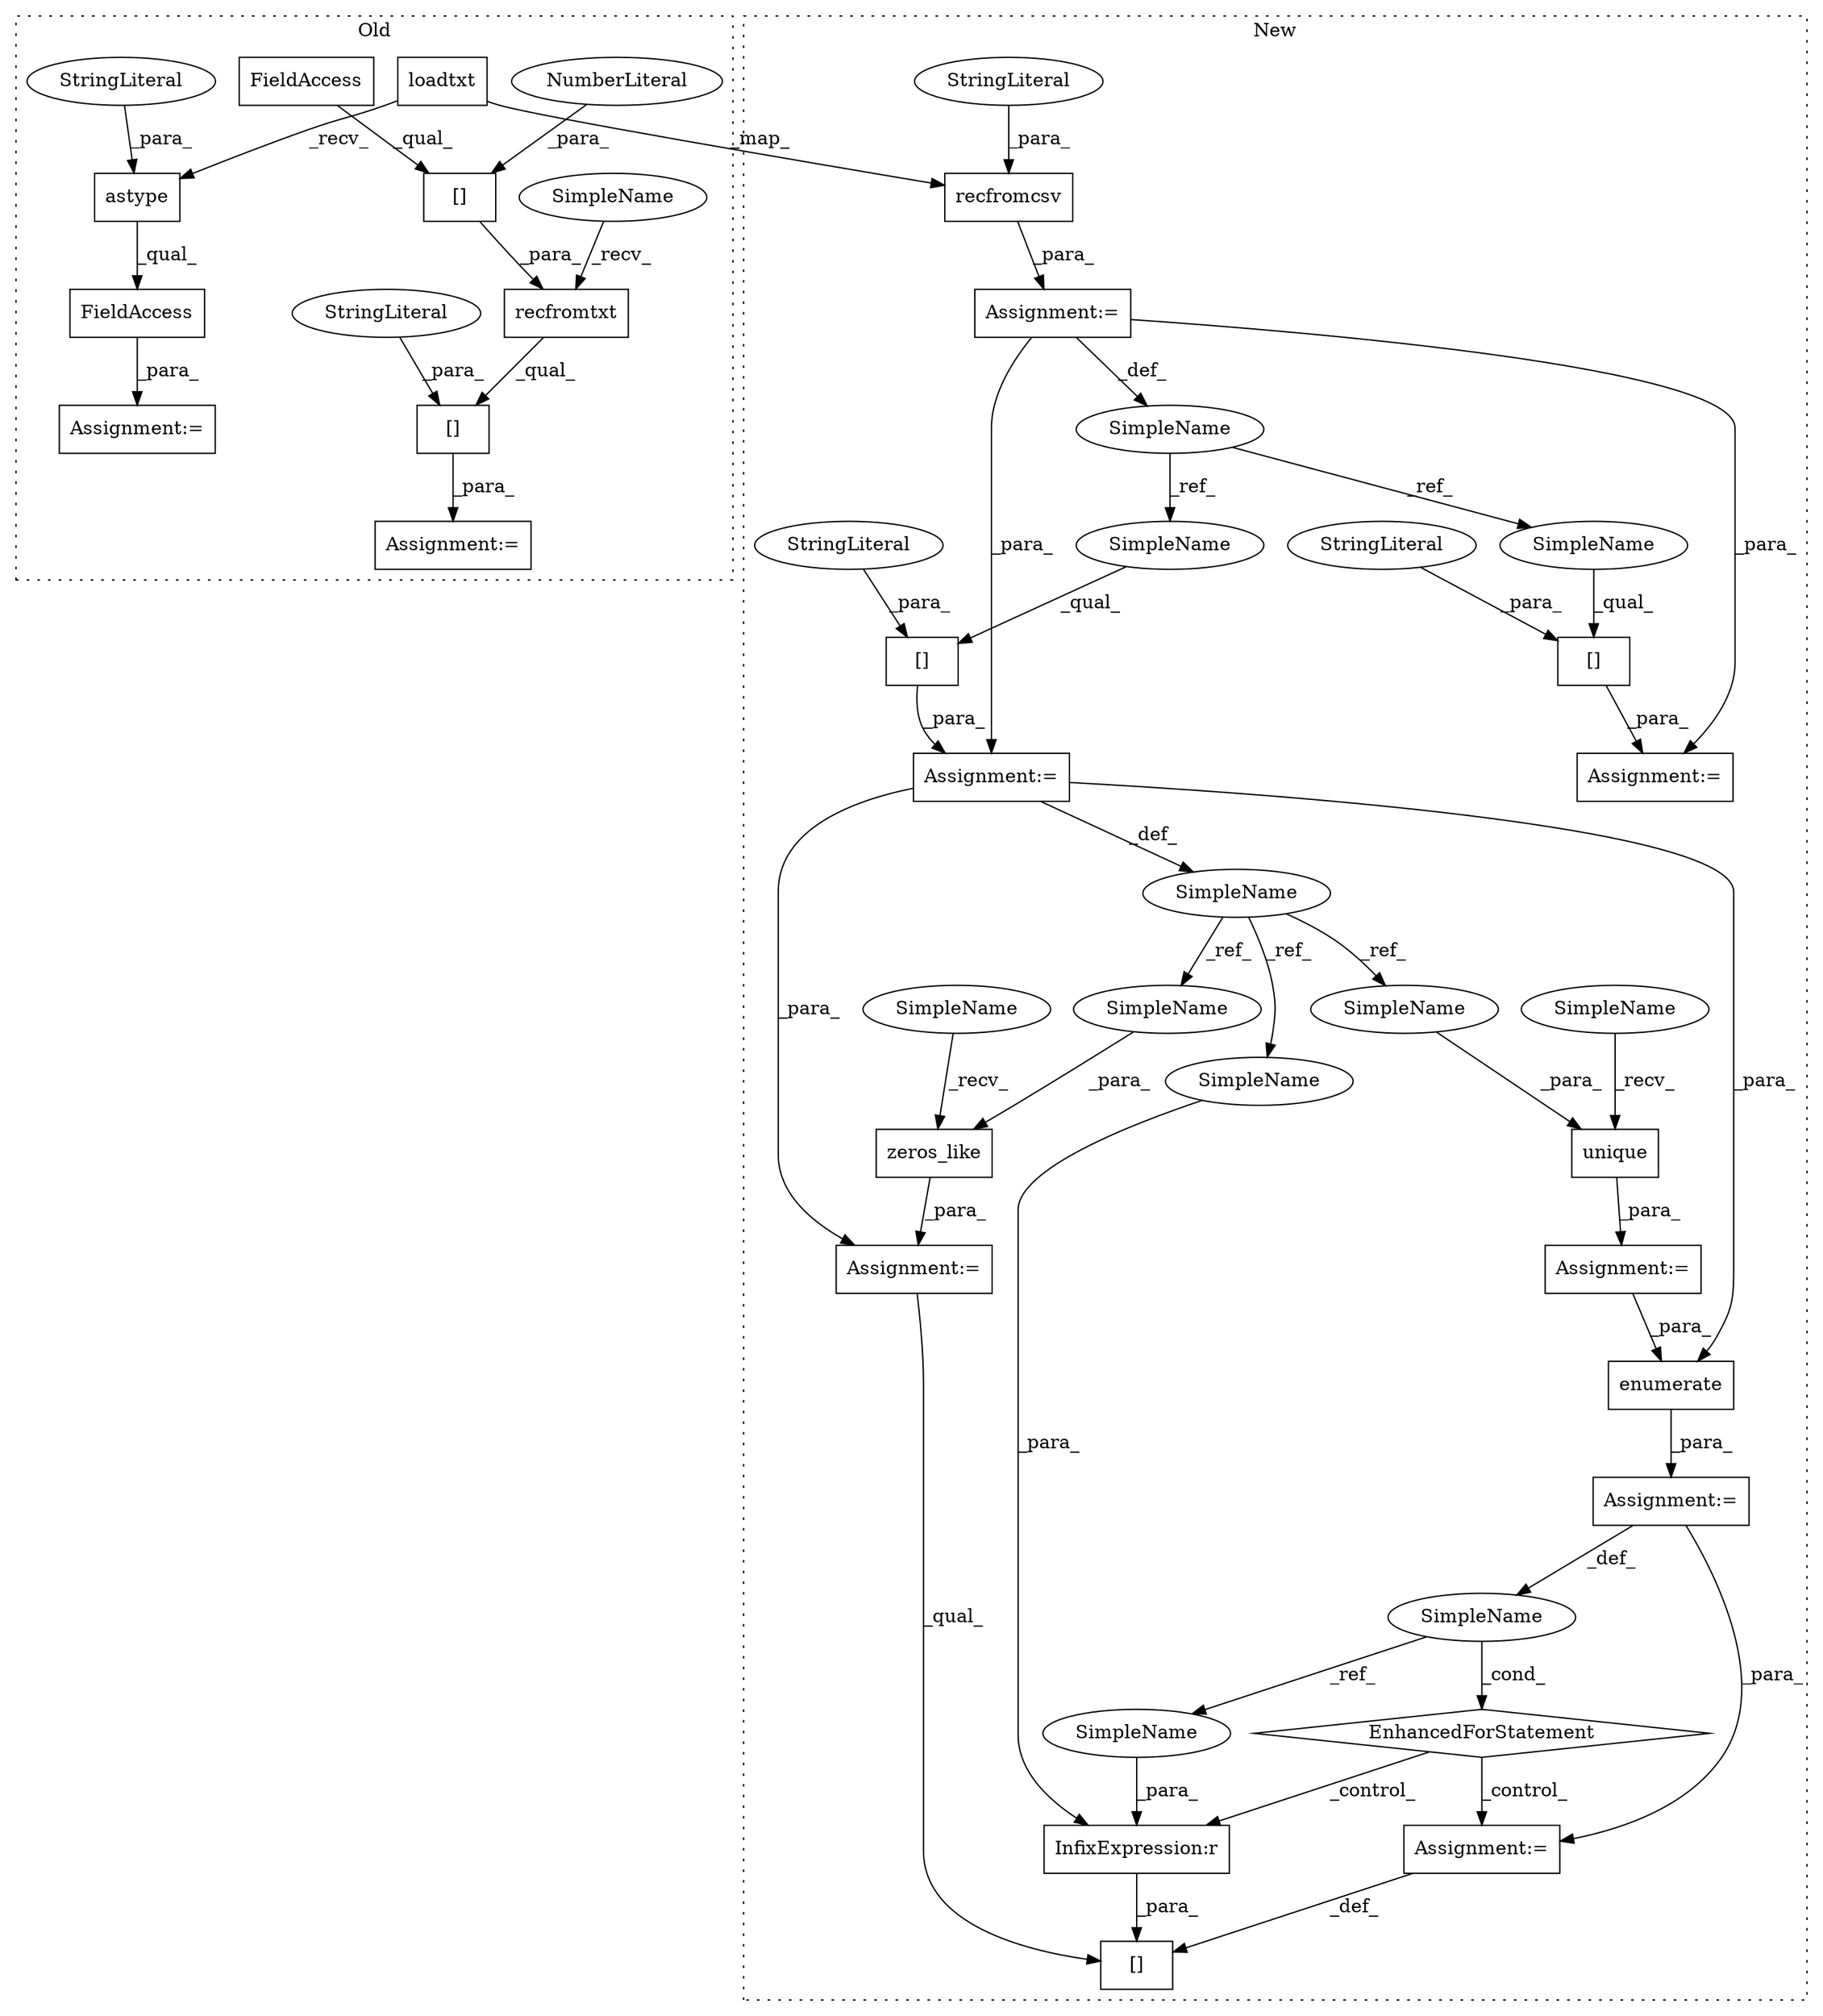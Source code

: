 digraph G {
subgraph cluster0 {
1 [label="[]" a="2" s="1214,1247" l="32,1" shape="box"];
4 [label="NumberLiteral" a="34" s="1246" l="1" shape="ellipse"];
5 [label="FieldAccess" a="22" s="1214" l="31" shape="box"];
19 [label="recfromtxt" a="32" s="1203,1248" l="11,1" shape="box"];
20 [label="[]" a="2" s="1197,1254" l="53,1" shape="box"];
21 [label="loadtxt" a="32" s="1124,1163" l="8,1" shape="box"];
23 [label="FieldAccess" a="22" s="1118" l="62" shape="box"];
24 [label="StringLiteral" a="45" s="1250" l="4" shape="ellipse"];
27 [label="Assignment:=" a="7" s="1196" l="1" shape="box"];
31 [label="astype" a="32" s="1165,1177" l="7,1" shape="box"];
32 [label="Assignment:=" a="7" s="1116" l="2" shape="box"];
34 [label="StringLiteral" a="45" s="1172" l="5" shape="ellipse"];
35 [label="SimpleName" a="42" s="1197" l="5" shape="ellipse"];
label = "Old";
style="dotted";
}
subgraph cluster1 {
2 [label="zeros_like" a="32" s="1267,1288" l="11,1" shape="box"];
3 [label="Assignment:=" a="7" s="1260" l="1" shape="box"];
6 [label="[]" a="2" s="1404,1430" l="2,1" shape="box"];
7 [label="Assignment:=" a="7" s="1431" l="1" shape="box"];
8 [label="EnhancedForStatement" a="70" s="1295,1394" l="63,2" shape="diamond"];
9 [label="Assignment:=" a="7" s="1228" l="1" shape="box"];
10 [label="Assignment:=" a="7" s="1125" l="1" shape="box"];
11 [label="[]" a="2" s="1453,1468" l="7,1" shape="box"];
12 [label="unique" a="32" s="1235,1252" l="7,1" shape="box"];
13 [label="[]" a="2" s="1196,1211" l="7,1" shape="box"];
14 [label="InfixExpression:r" a="27" s="1417" l="4" shape="box"];
15 [label="SimpleName" a="42" s="1185" l="10" shape="ellipse"];
16 [label="SimpleName" a="42" s="1119" l="6" shape="ellipse"];
17 [label="SimpleName" a="42" s="1362" l="8" shape="ellipse"];
18 [label="enumerate" a="32" s="1373,1393" l="10,1" shape="box"];
22 [label="recfromcsv" a="32" s="1132,1178" l="11,1" shape="box"];
25 [label="Assignment:=" a="7" s="1295,1394" l="63,2" shape="box"];
26 [label="Assignment:=" a="7" s="1195" l="1" shape="box"];
28 [label="StringLiteral" a="45" s="1460" l="8" shape="ellipse"];
29 [label="StringLiteral" a="45" s="1203" l="8" shape="ellipse"];
30 [label="Assignment:=" a="7" s="1452" l="1" shape="box"];
33 [label="StringLiteral" a="45" s="1175" l="3" shape="ellipse"];
36 [label="SimpleName" a="42" s="1407" l="10" shape="ellipse"];
37 [label="SimpleName" a="42" s="1242" l="10" shape="ellipse"];
38 [label="SimpleName" a="42" s="1278" l="10" shape="ellipse"];
39 [label="SimpleName" a="42" s="1421" l="8" shape="ellipse"];
40 [label="SimpleName" a="42" s="1453" l="6" shape="ellipse"];
41 [label="SimpleName" a="42" s="1196" l="6" shape="ellipse"];
42 [label="SimpleName" a="42" s="1261" l="5" shape="ellipse"];
43 [label="SimpleName" a="42" s="1229" l="5" shape="ellipse"];
label = "New";
style="dotted";
}
1 -> 19 [label="_para_"];
2 -> 3 [label="_para_"];
3 -> 6 [label="_qual_"];
4 -> 1 [label="_para_"];
5 -> 1 [label="_qual_"];
7 -> 6 [label="_def_"];
8 -> 14 [label="_control_"];
8 -> 7 [label="_control_"];
9 -> 18 [label="_para_"];
10 -> 30 [label="_para_"];
10 -> 16 [label="_def_"];
10 -> 26 [label="_para_"];
11 -> 30 [label="_para_"];
12 -> 9 [label="_para_"];
13 -> 26 [label="_para_"];
14 -> 6 [label="_para_"];
15 -> 37 [label="_ref_"];
15 -> 36 [label="_ref_"];
15 -> 38 [label="_ref_"];
16 -> 40 [label="_ref_"];
16 -> 41 [label="_ref_"];
17 -> 39 [label="_ref_"];
17 -> 8 [label="_cond_"];
18 -> 25 [label="_para_"];
19 -> 20 [label="_qual_"];
20 -> 27 [label="_para_"];
21 -> 22 [label="_map_"];
21 -> 31 [label="_recv_"];
22 -> 10 [label="_para_"];
23 -> 32 [label="_para_"];
24 -> 20 [label="_para_"];
25 -> 17 [label="_def_"];
25 -> 7 [label="_para_"];
26 -> 15 [label="_def_"];
26 -> 18 [label="_para_"];
26 -> 3 [label="_para_"];
28 -> 11 [label="_para_"];
29 -> 13 [label="_para_"];
31 -> 23 [label="_qual_"];
33 -> 22 [label="_para_"];
34 -> 31 [label="_para_"];
35 -> 19 [label="_recv_"];
36 -> 14 [label="_para_"];
37 -> 12 [label="_para_"];
38 -> 2 [label="_para_"];
39 -> 14 [label="_para_"];
40 -> 11 [label="_qual_"];
41 -> 13 [label="_qual_"];
42 -> 2 [label="_recv_"];
43 -> 12 [label="_recv_"];
}